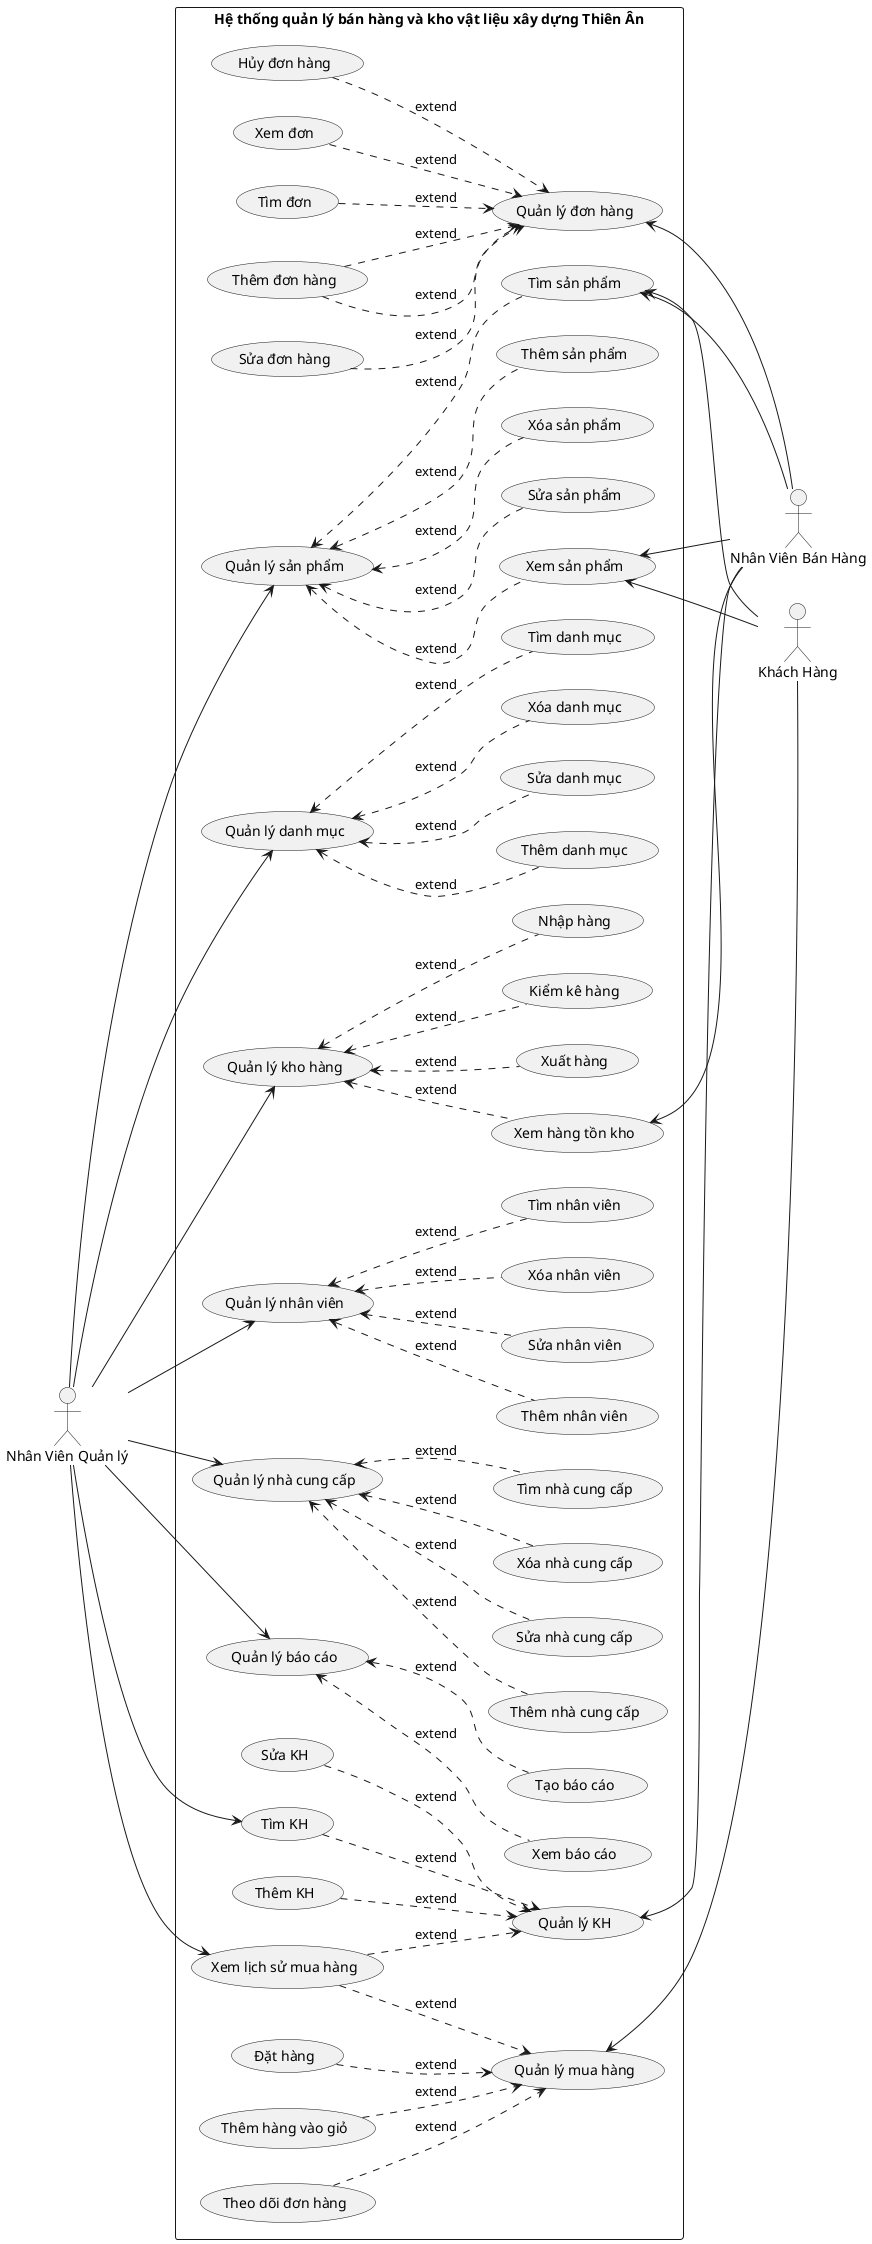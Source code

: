 @startuml UC-SN

skinparam shadowing false
left to right direction

actor "Khách Hàng" as KH
actor "Nhân Viên Quản lý" as NVQL
actor "Nhân Viên Bán Hàng" as NVBH

rectangle "Hệ thống quản lý bán hàng và kho vật liệu xây dựng Thiên Ân" {

'>>>>>>>>>>>>>>> Khai báo >>>>>>>>>>>>>>>
'Sản phẩm
(Quản lý sản phẩm) as QLSP
(Xem sản phẩm) as XEM_SP
(Thêm sản phẩm) as THEM_SP
(Sửa sản phẩm) as SUA_SP
(Tìm sản phẩm) as TIM_SP
(Xóa sản phẩm) as XOA_SP

'Danh mục sp
(Quản lý danh mục) as QLDMSP
(Thêm danh mục) as THEM_DMSP
(Sửa danh mục) as SUA_DMSP
(Xóa danh mục) as XOA_DMSP
(Tìm danh mục) as TIM_DMSP

'Kho hàng
(Quản lý kho hàng) as QLKHO
(Nhập hàng) as NHAP_HANG
(Xuất hàng) as XUAT_HANG
(Kiểm kê hàng)as KIEM_HANG
(Xem hàng tồn kho)as XEM_HANG

'Nhân viên
(Quản lý nhân viên) as QLNV
(Thêm nhân viên) as THEM_NV
(Sửa nhân viên) as SUA_NV
(Xóa nhân viên) as XOA_NV
(Tìm nhân viên) as TIM_NV

'Nhà cung cấp
(Quản lý nhà cung cấp) as QLNCC
(Thêm nhà cung cấp) as THEM_NCC
(Sửa nhà cung cấp) as SUA_NCC
(Xóa nhà cung cấp) as XOA_NCC
(Tìm nhà cung cấp) as TIM_NCC

'Báo cáo
(Quản lý báo cáo) as QLBC
(Xem báo cáo) as XEM_BC
(Tạo báo cáo) as TAO_BC

'Khách hàng
(Quản lý KH) as QLKH
(Thêm KH) as THEM_KH
(Sửa KH) as SUA_KH
(Tìm KH) as TIM_KH

'Đơn hàng
(Quản lý đơn hàng) as QLDH
(Thêm đơn hàng) as THEM_DH
(Sửa đơn hàng) as SUA_DH
(Hủy đơn hàng) as HUY_DH
(Xem đơn) as XEM_DH
(Tìm đơn) as TIM_DH

'Mua hàng
(Quản lý mua hàng) as QLMH
(Thêm hàng vào giỏ) as THEM_HANG_GH
(Đặt hàng) as  DAT_HANG
(Theo dõi đơn hàng) as THEO_DOI_HANG
(Xem lịch sử mua hàng) as XEM_LSMH

'>>>>>>>>>>>>>>> Gán đối tượng >>>>>>>>>>>>>>>

'----------- Nhân Viên Quản lý -----------
NVQL --> QLSP
NVQL --> QLDMSP
NVQL --> QLKHO
NVQL --> QLNV
NVQL --> QLNCC
NVQL --> QLBC

'Sản phẩm
QLSP <.. XEM_SP: extend
QLSP <.. THEM_SP: extend
QLSP <.. SUA_SP: extend
QLSP <.. TIM_SP: extend
QLSP <.. XOA_SP: extend

'Danh mục sp
QLDMSP <.. THEM_DMSP: extend
QLDMSP <.. SUA_DMSP: extend
QLDMSP <.. XOA_DMSP: extend
QLDMSP <.. TIM_DMSP: extend

'Kho hàng
QLKHO <.. NHAP_HANG: extend
QLKHO <.. XUAT_HANG: extend
QLKHO <.. KIEM_HANG: extend
QLKHO <.. XEM_HANG: extend

'Nhân viên
QLNV <.. THEM_NV: extend
QLNV <.. SUA_NV: extend
QLNV <.. XOA_NV: extend
QLNV <.. TIM_NV: extend

'Nhà cung cấp
QLNCC <.. THEM_NCC: extend
QLNCC <.. SUA_NCC: extend
QLNCC <.. XOA_NCC: extend
QLNCC <.. TIM_NCC: extend

'Báo cáo
QLBC <.. XEM_BC: extend
QLBC <.. TAO_BC: extend

'Khách hàng
NVQL --> TIM_KH 
NVQL --> XEM_LSMH 

'----------- Nhân Viên Bán Hàng -----------
QLDH <- NVBH
QLKH <-- NVBH

'Đơn hàng
THEM_DH ..> QLDH: extend
SUA_DH ..> QLDH: extend
THEM_DH ..> QLDH: extend
HUY_DH ..> QLDH: extend
XEM_DH ..> QLDH: extend
TIM_DH ..> QLDH: extend

'Khách hàng
THEM_KH ..> QLKH: extend
SUA_KH ..> QLKH: extend
TIM_KH ..> QLKH: extend
XEM_LSMH ..> QLKH: extend

'Sản phẩm
XEM_SP <-- NVBH
TIM_SP <-- NVBH

'Kho
XEM_HANG <-- NVBH

'----------- Khách Hàng -----------
QLMH <- KH

'Sản phẩm
XEM_SP <-- KH
TIM_SP <-- KH

'Mua hàng
THEM_HANG_GH ..> QLMH: extend
DAT_HANG ..> QLMH: extend
THEO_DOI_HANG ..> QLMH: extend
XEM_LSMH ..> QLMH: extend
}
@enduml
